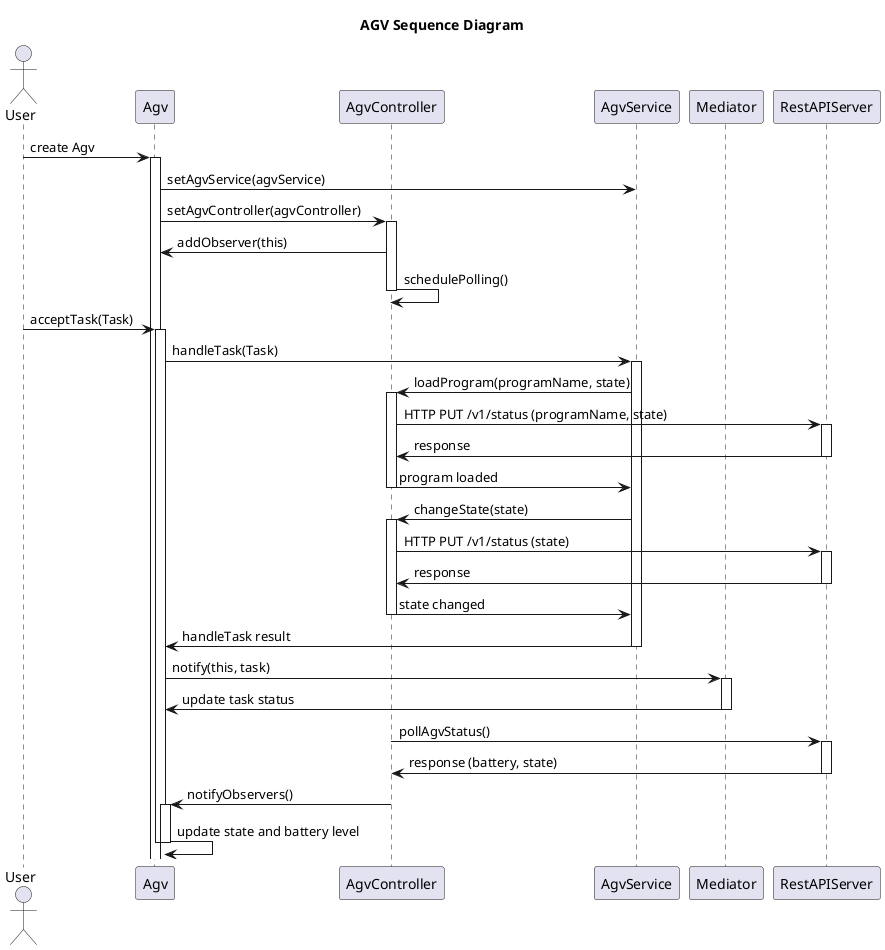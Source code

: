 @startuml
title AGV Sequence Diagram
actor User
participant Agv
participant AgvController
participant AgvService
participant Mediator
participant RestAPIServer

User -> Agv: create Agv
activate Agv
Agv -> AgvService: setAgvService(agvService)
Agv -> AgvController: setAgvController(agvController)
activate AgvController
AgvController -> Agv: addObserver(this)
AgvController -> AgvController: schedulePolling()
deactivate AgvController

User -> Agv: acceptTask(Task)
activate Agv
Agv -> AgvService: handleTask(Task)
activate AgvService
AgvService -> AgvController: loadProgram(programName, state)
activate AgvController
AgvController -> RestAPIServer: HTTP PUT /v1/status (programName, state)
activate RestAPIServer
RestAPIServer -> AgvController: response
deactivate RestAPIServer
AgvController -> AgvService: program loaded
deactivate AgvController
AgvService -> AgvController: changeState(state)
activate AgvController
AgvController -> RestAPIServer: HTTP PUT /v1/status (state)
activate RestAPIServer
RestAPIServer -> AgvController: response
deactivate RestAPIServer
AgvController -> AgvService: state changed
deactivate AgvController
AgvService -> Agv: handleTask result
deactivate AgvService
Agv -> Mediator: notify(this, task)
activate Mediator
Mediator -> Agv: update task status
deactivate Mediator

AgvController -> RestAPIServer: pollAgvStatus()
activate RestAPIServer
RestAPIServer -> AgvController: response (battery, state)
deactivate RestAPIServer
AgvController -> Agv: notifyObservers()
activate Agv
Agv -> Agv: update state and battery level
deactivate Agv

deactivate Agv

@enduml
